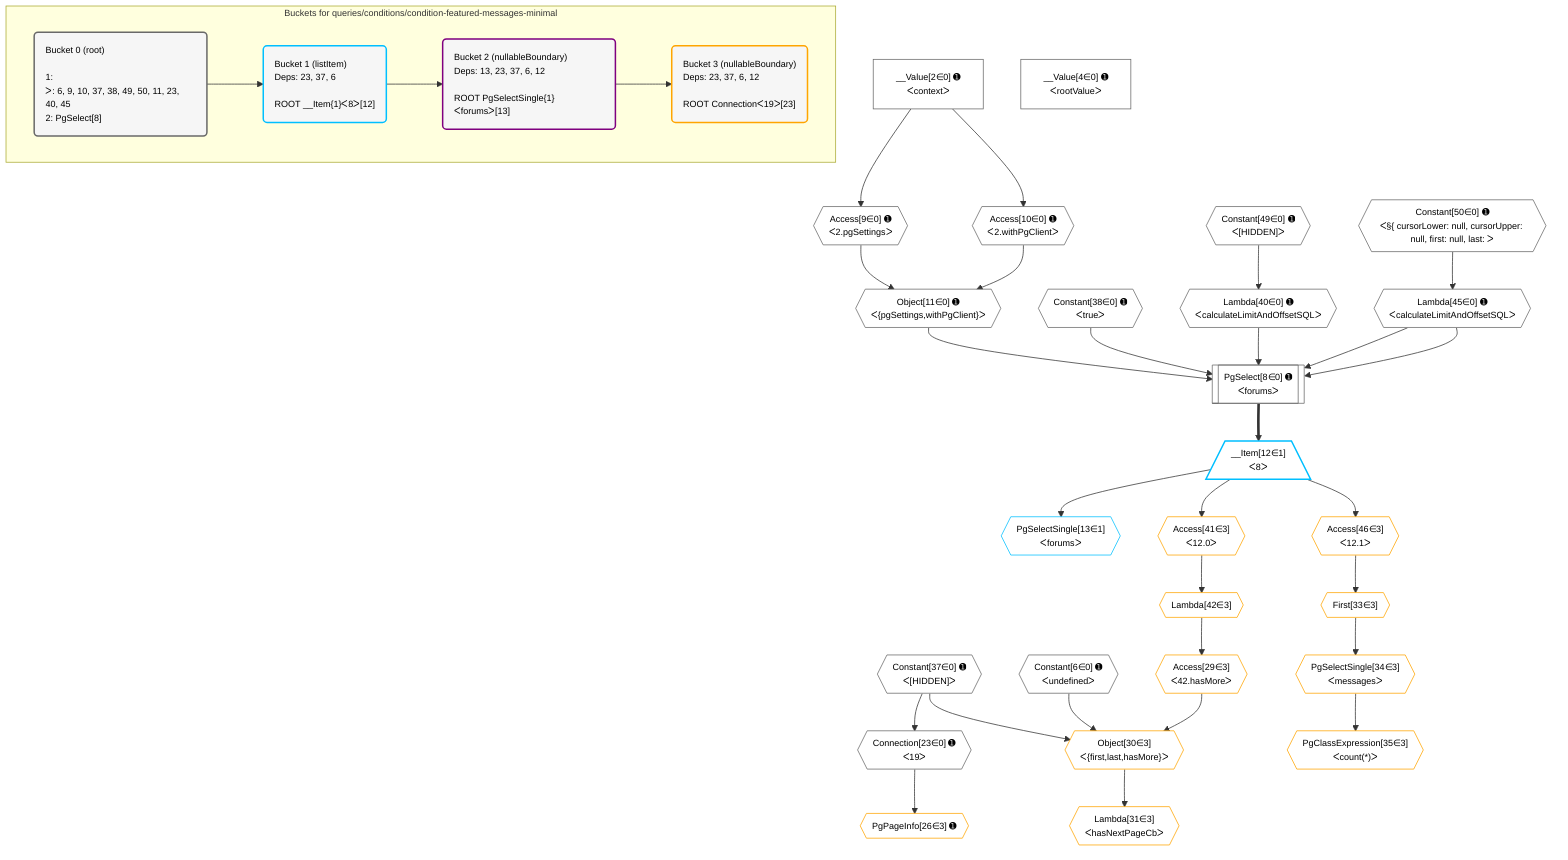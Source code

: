 %%{init: {'themeVariables': { 'fontSize': '12px'}}}%%
graph TD
    classDef path fill:#eee,stroke:#000,color:#000
    classDef plan fill:#fff,stroke-width:1px,color:#000
    classDef itemplan fill:#fff,stroke-width:2px,color:#000
    classDef unbatchedplan fill:#dff,stroke-width:1px,color:#000
    classDef sideeffectplan fill:#fcc,stroke-width:2px,color:#000
    classDef bucket fill:#f6f6f6,color:#000,stroke-width:2px,text-align:left


    %% plan dependencies
    PgSelect8[["PgSelect[8∈0] ➊<br />ᐸforumsᐳ"]]:::plan
    Object11{{"Object[11∈0] ➊<br />ᐸ{pgSettings,withPgClient}ᐳ"}}:::plan
    Constant38{{"Constant[38∈0] ➊<br />ᐸtrueᐳ"}}:::plan
    Lambda40{{"Lambda[40∈0] ➊<br />ᐸcalculateLimitAndOffsetSQLᐳ"}}:::plan
    Lambda45{{"Lambda[45∈0] ➊<br />ᐸcalculateLimitAndOffsetSQLᐳ"}}:::plan
    Object11 & Constant38 & Lambda40 & Lambda45 & Lambda45 --> PgSelect8
    Access9{{"Access[9∈0] ➊<br />ᐸ2.pgSettingsᐳ"}}:::plan
    Access10{{"Access[10∈0] ➊<br />ᐸ2.withPgClientᐳ"}}:::plan
    Access9 & Access10 --> Object11
    __Value2["__Value[2∈0] ➊<br />ᐸcontextᐳ"]:::plan
    __Value2 --> Access9
    __Value2 --> Access10
    Connection23{{"Connection[23∈0] ➊<br />ᐸ19ᐳ"}}:::plan
    Constant37{{"Constant[37∈0] ➊<br />ᐸ[HIDDEN]ᐳ"}}:::plan
    Constant37 --> Connection23
    Constant49{{"Constant[49∈0] ➊<br />ᐸ[HIDDEN]ᐳ"}}:::plan
    Constant49 --> Lambda40
    Constant50{{"Constant[50∈0] ➊<br />ᐸ§{ cursorLower: null, cursorUpper: null, first: null, last: ᐳ"}}:::plan
    Constant50 --> Lambda45
    __Value4["__Value[4∈0] ➊<br />ᐸrootValueᐳ"]:::plan
    Constant6{{"Constant[6∈0] ➊<br />ᐸundefinedᐳ"}}:::plan
    __Item12[/"__Item[12∈1]<br />ᐸ8ᐳ"\]:::itemplan
    PgSelect8 ==> __Item12
    PgSelectSingle13{{"PgSelectSingle[13∈1]<br />ᐸforumsᐳ"}}:::plan
    __Item12 --> PgSelectSingle13
    Object30{{"Object[30∈3]<br />ᐸ{first,last,hasMore}ᐳ"}}:::plan
    Access29{{"Access[29∈3]<br />ᐸ42.hasMoreᐳ"}}:::plan
    Constant37 & Constant6 & Access29 --> Object30
    PgPageInfo26{{"PgPageInfo[26∈3] ➊"}}:::plan
    Connection23 --> PgPageInfo26
    Lambda42{{"Lambda[42∈3]"}}:::plan
    Lambda42 --> Access29
    Lambda31{{"Lambda[31∈3]<br />ᐸhasNextPageCbᐳ"}}:::plan
    Object30 --> Lambda31
    First33{{"First[33∈3]"}}:::plan
    Access46{{"Access[46∈3]<br />ᐸ12.1ᐳ"}}:::plan
    Access46 --> First33
    PgSelectSingle34{{"PgSelectSingle[34∈3]<br />ᐸmessagesᐳ"}}:::plan
    First33 --> PgSelectSingle34
    PgClassExpression35{{"PgClassExpression[35∈3]<br />ᐸcount(*)ᐳ"}}:::plan
    PgSelectSingle34 --> PgClassExpression35
    Access41{{"Access[41∈3]<br />ᐸ12.0ᐳ"}}:::plan
    __Item12 --> Access41
    Access41 --> Lambda42
    __Item12 --> Access46

    %% define steps

    subgraph "Buckets for queries/conditions/condition-featured-messages-minimal"
    Bucket0("Bucket 0 (root)<br /><br />1: <br />ᐳ: 6, 9, 10, 37, 38, 49, 50, 11, 23, 40, 45<br />2: PgSelect[8]"):::bucket
    classDef bucket0 stroke:#696969
    class Bucket0,__Value2,__Value4,Constant6,PgSelect8,Access9,Access10,Object11,Connection23,Constant37,Constant38,Lambda40,Lambda45,Constant49,Constant50 bucket0
    Bucket1("Bucket 1 (listItem)<br />Deps: 23, 37, 6<br /><br />ROOT __Item{1}ᐸ8ᐳ[12]"):::bucket
    classDef bucket1 stroke:#00bfff
    class Bucket1,__Item12,PgSelectSingle13 bucket1
    Bucket2("Bucket 2 (nullableBoundary)<br />Deps: 13, 23, 37, 6, 12<br /><br />ROOT PgSelectSingle{1}ᐸforumsᐳ[13]"):::bucket
    classDef bucket2 stroke:#7f007f
    class Bucket2 bucket2
    Bucket3("Bucket 3 (nullableBoundary)<br />Deps: 23, 37, 6, 12<br /><br />ROOT Connectionᐸ19ᐳ[23]"):::bucket
    classDef bucket3 stroke:#ffa500
    class Bucket3,PgPageInfo26,Access29,Object30,Lambda31,First33,PgSelectSingle34,PgClassExpression35,Access41,Lambda42,Access46 bucket3
    Bucket0 --> Bucket1
    Bucket1 --> Bucket2
    Bucket2 --> Bucket3
    end